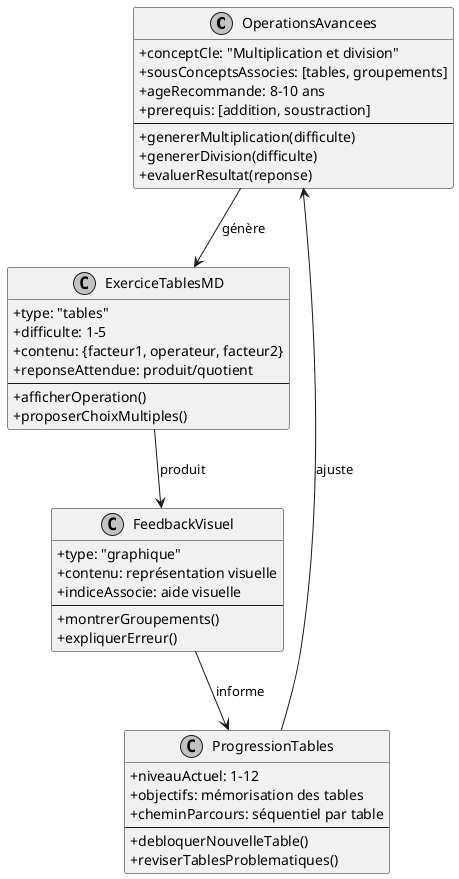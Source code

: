 
@startuml Instance_Multiplication_Division

' Configuration générale
skinparam classAttributeIconSize 0
skinparam monochrome true
skinparam shadowing false
skinparam defaultFontName Arial
skinparam packageStyle rectangle

' Définition des classes spécifiques
class OperationsAvancees {
  + conceptCle: "Multiplication et division"
  + sousConceptsAssocies: [tables, groupements]
  + ageRecommande: 8-10 ans
  + prerequis: [addition, soustraction]
  --
  + genererMultiplication(difficulte)
  + genererDivision(difficulte)
  + evaluerResultat(reponse)
}

class ExerciceTablesMD {
  + type: "tables"
  + difficulte: 1-5
  + contenu: {facteur1, operateur, facteur2}
  + reponseAttendue: produit/quotient
  --
  + afficherOperation()
  + proposerChoixMultiples()
}

class FeedbackVisuel {
  + type: "graphique"
  + contenu: représentation visuelle
  + indiceAssocie: aide visuelle
  --
  + montrerGroupements()
  + expliquerErreur()
}

class ProgressionTables {
  + niveauActuel: 1-12
  + objectifs: mémorisation des tables
  + cheminParcours: séquentiel par table
  --
  + debloquerNouvelleTable()
  + reviserTablesProblematiques()
}

' Relations entre les classes
OperationsAvancees --> ExerciceTablesMD : génère
ExerciceTablesMD --> FeedbackVisuel : produit
FeedbackVisuel --> ProgressionTables : informe
ProgressionTables --> OperationsAvancees : ajuste

@enduml

